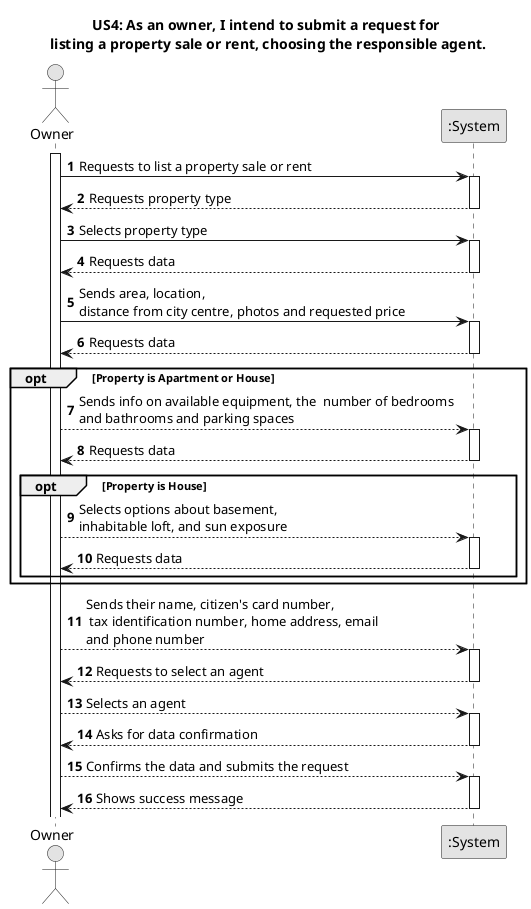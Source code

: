 @startuml
skinparam monochrome true
skinparam packageStyle rectangle
skinparam shadowing false

title US4: As an owner, I intend to submit a request for \nlisting a property sale or rent, choosing the responsible agent.

autonumber

actor "Owner" as Owner
participant ":System" as System

activate Owner
    Owner -> System: Requests to list a property sale or rent
    activate System
        System --> Owner: Requests property type
    deactivate System
    Owner -> System: Selects property type
    activate System
        System --> Owner: Requests data
    deactivate System
    Owner -> System: Sends area, location, \ndistance from city centre, photos and requested price
    activate System
        System --> Owner: Requests data
    deactivate System
    opt Property is Apartment or House
        Owner --> System: Sends info on available equipment, the  number of bedrooms \nand bathrooms and parking spaces
        activate System
            System --> Owner: Requests data
        deactivate System
        opt Property is House
            Owner --> System: Selects options about basement, \ninhabitable loft, and sun exposure
            activate System
                System --> Owner: Requests data
            deactivate System
        end
    end
    Owner --> System: Sends their name, citizen's card number,\n tax identification number, home address, email \nand phone number
    activate System
        System --> Owner: Requests to select an agent
    deactivate System
    Owner --> System: Selects an agent
    activate System
        System --> Owner: Asks for data confirmation
    deactivate System
    Owner --> System: Confirms the data and submits the request
    activate System
        System --> Owner: Shows success message
    deactivate System

@enduml